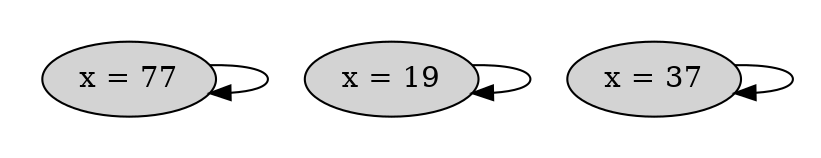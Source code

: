 strict digraph DiskGraph {
nodesep=0.35;
subgraph cluster_graph {
color="white";
4293350788200532031 [label="x = 37",style = filled]
6682211621639950074 [label="x = 19",style = filled]
1734297726554602644 [label="x = 77",style = filled]
4293350788200532031 -> 4293350788200532031 [label="",color="black",fontcolor="black"];
6682211621639950074 -> 6682211621639950074 [label="",color="black",fontcolor="black"];
1734297726554602644 -> 1734297726554602644 [label="",color="black",fontcolor="black"];
{rank = same; 4293350788200532031;6682211621639950074;1734297726554602644;}
}
}